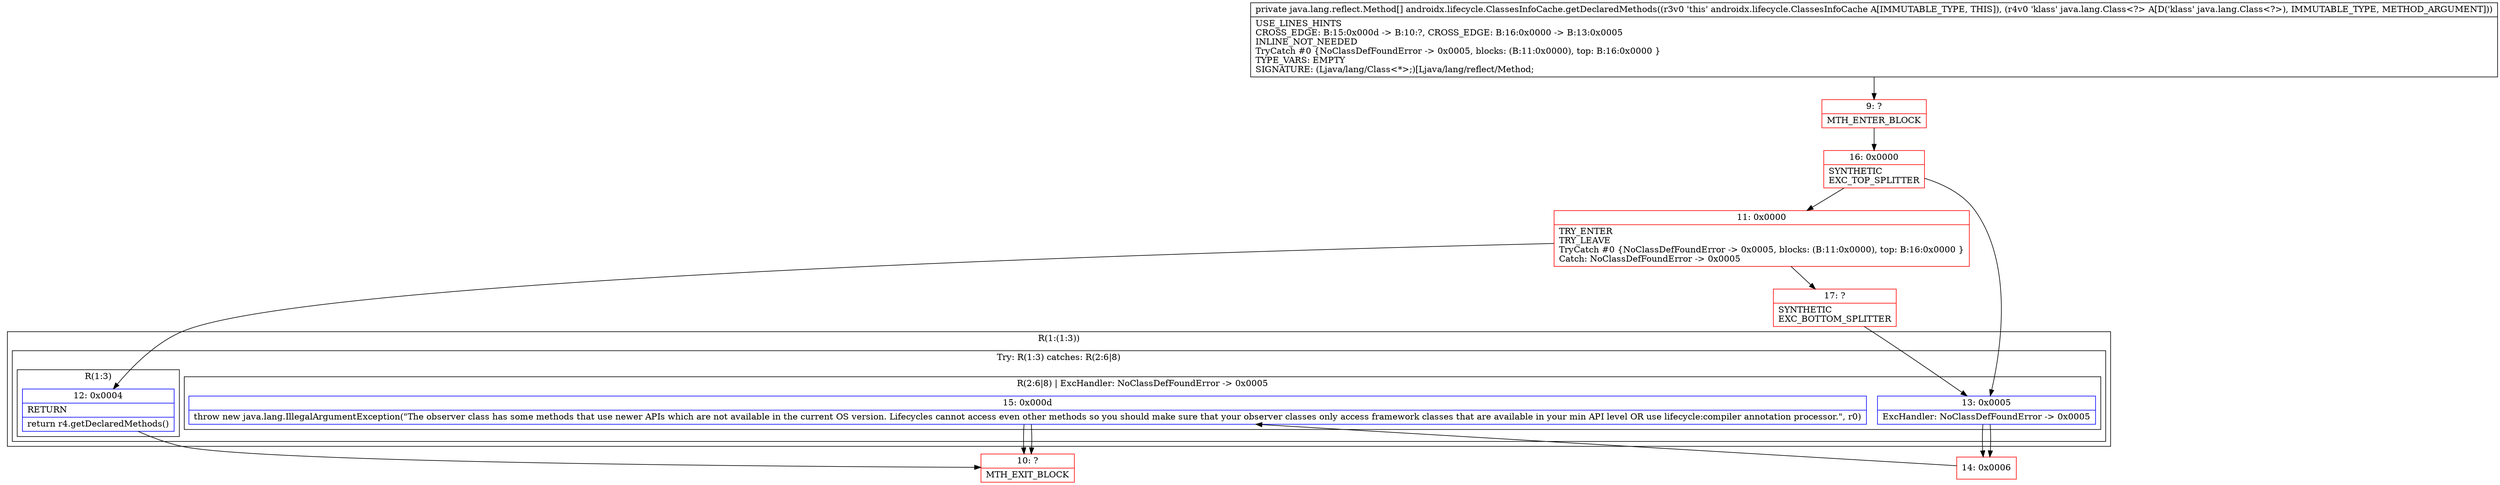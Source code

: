 digraph "CFG forandroidx.lifecycle.ClassesInfoCache.getDeclaredMethods(Ljava\/lang\/Class;)[Ljava\/lang\/reflect\/Method;" {
subgraph cluster_Region_695398696 {
label = "R(1:(1:3))";
node [shape=record,color=blue];
subgraph cluster_TryCatchRegion_1521982739 {
label = "Try: R(1:3) catches: R(2:6|8)";
node [shape=record,color=blue];
subgraph cluster_Region_525998290 {
label = "R(1:3)";
node [shape=record,color=blue];
Node_12 [shape=record,label="{12\:\ 0x0004|RETURN\l|return r4.getDeclaredMethods()\l}"];
}
subgraph cluster_Region_415115711 {
label = "R(2:6|8) | ExcHandler: NoClassDefFoundError \-\> 0x0005\l";
node [shape=record,color=blue];
Node_13 [shape=record,label="{13\:\ 0x0005|ExcHandler: NoClassDefFoundError \-\> 0x0005\l}"];
Node_15 [shape=record,label="{15\:\ 0x000d|throw new java.lang.IllegalArgumentException(\"The observer class has some methods that use newer APIs which are not available in the current OS version. Lifecycles cannot access even other methods so you should make sure that your observer classes only access framework classes that are available in your min API level OR use lifecycle:compiler annotation processor.\", r0)\l}"];
}
}
}
subgraph cluster_Region_415115711 {
label = "R(2:6|8) | ExcHandler: NoClassDefFoundError \-\> 0x0005\l";
node [shape=record,color=blue];
Node_13 [shape=record,label="{13\:\ 0x0005|ExcHandler: NoClassDefFoundError \-\> 0x0005\l}"];
Node_15 [shape=record,label="{15\:\ 0x000d|throw new java.lang.IllegalArgumentException(\"The observer class has some methods that use newer APIs which are not available in the current OS version. Lifecycles cannot access even other methods so you should make sure that your observer classes only access framework classes that are available in your min API level OR use lifecycle:compiler annotation processor.\", r0)\l}"];
}
Node_9 [shape=record,color=red,label="{9\:\ ?|MTH_ENTER_BLOCK\l}"];
Node_16 [shape=record,color=red,label="{16\:\ 0x0000|SYNTHETIC\lEXC_TOP_SPLITTER\l}"];
Node_11 [shape=record,color=red,label="{11\:\ 0x0000|TRY_ENTER\lTRY_LEAVE\lTryCatch #0 \{NoClassDefFoundError \-\> 0x0005, blocks: (B:11:0x0000), top: B:16:0x0000 \}\lCatch: NoClassDefFoundError \-\> 0x0005\l}"];
Node_10 [shape=record,color=red,label="{10\:\ ?|MTH_EXIT_BLOCK\l}"];
Node_17 [shape=record,color=red,label="{17\:\ ?|SYNTHETIC\lEXC_BOTTOM_SPLITTER\l}"];
Node_14 [shape=record,color=red,label="{14\:\ 0x0006}"];
MethodNode[shape=record,label="{private java.lang.reflect.Method[] androidx.lifecycle.ClassesInfoCache.getDeclaredMethods((r3v0 'this' androidx.lifecycle.ClassesInfoCache A[IMMUTABLE_TYPE, THIS]), (r4v0 'klass' java.lang.Class\<?\> A[D('klass' java.lang.Class\<?\>), IMMUTABLE_TYPE, METHOD_ARGUMENT]))  | USE_LINES_HINTS\lCROSS_EDGE: B:15:0x000d \-\> B:10:?, CROSS_EDGE: B:16:0x0000 \-\> B:13:0x0005\lINLINE_NOT_NEEDED\lTryCatch #0 \{NoClassDefFoundError \-\> 0x0005, blocks: (B:11:0x0000), top: B:16:0x0000 \}\lTYPE_VARS: EMPTY\lSIGNATURE: (Ljava\/lang\/Class\<*\>;)[Ljava\/lang\/reflect\/Method;\l}"];
MethodNode -> Node_9;Node_12 -> Node_10;
Node_13 -> Node_14;
Node_15 -> Node_10;
Node_13 -> Node_14;
Node_15 -> Node_10;
Node_9 -> Node_16;
Node_16 -> Node_11;
Node_16 -> Node_13;
Node_11 -> Node_12;
Node_11 -> Node_17;
Node_17 -> Node_13;
Node_14 -> Node_15;
}

